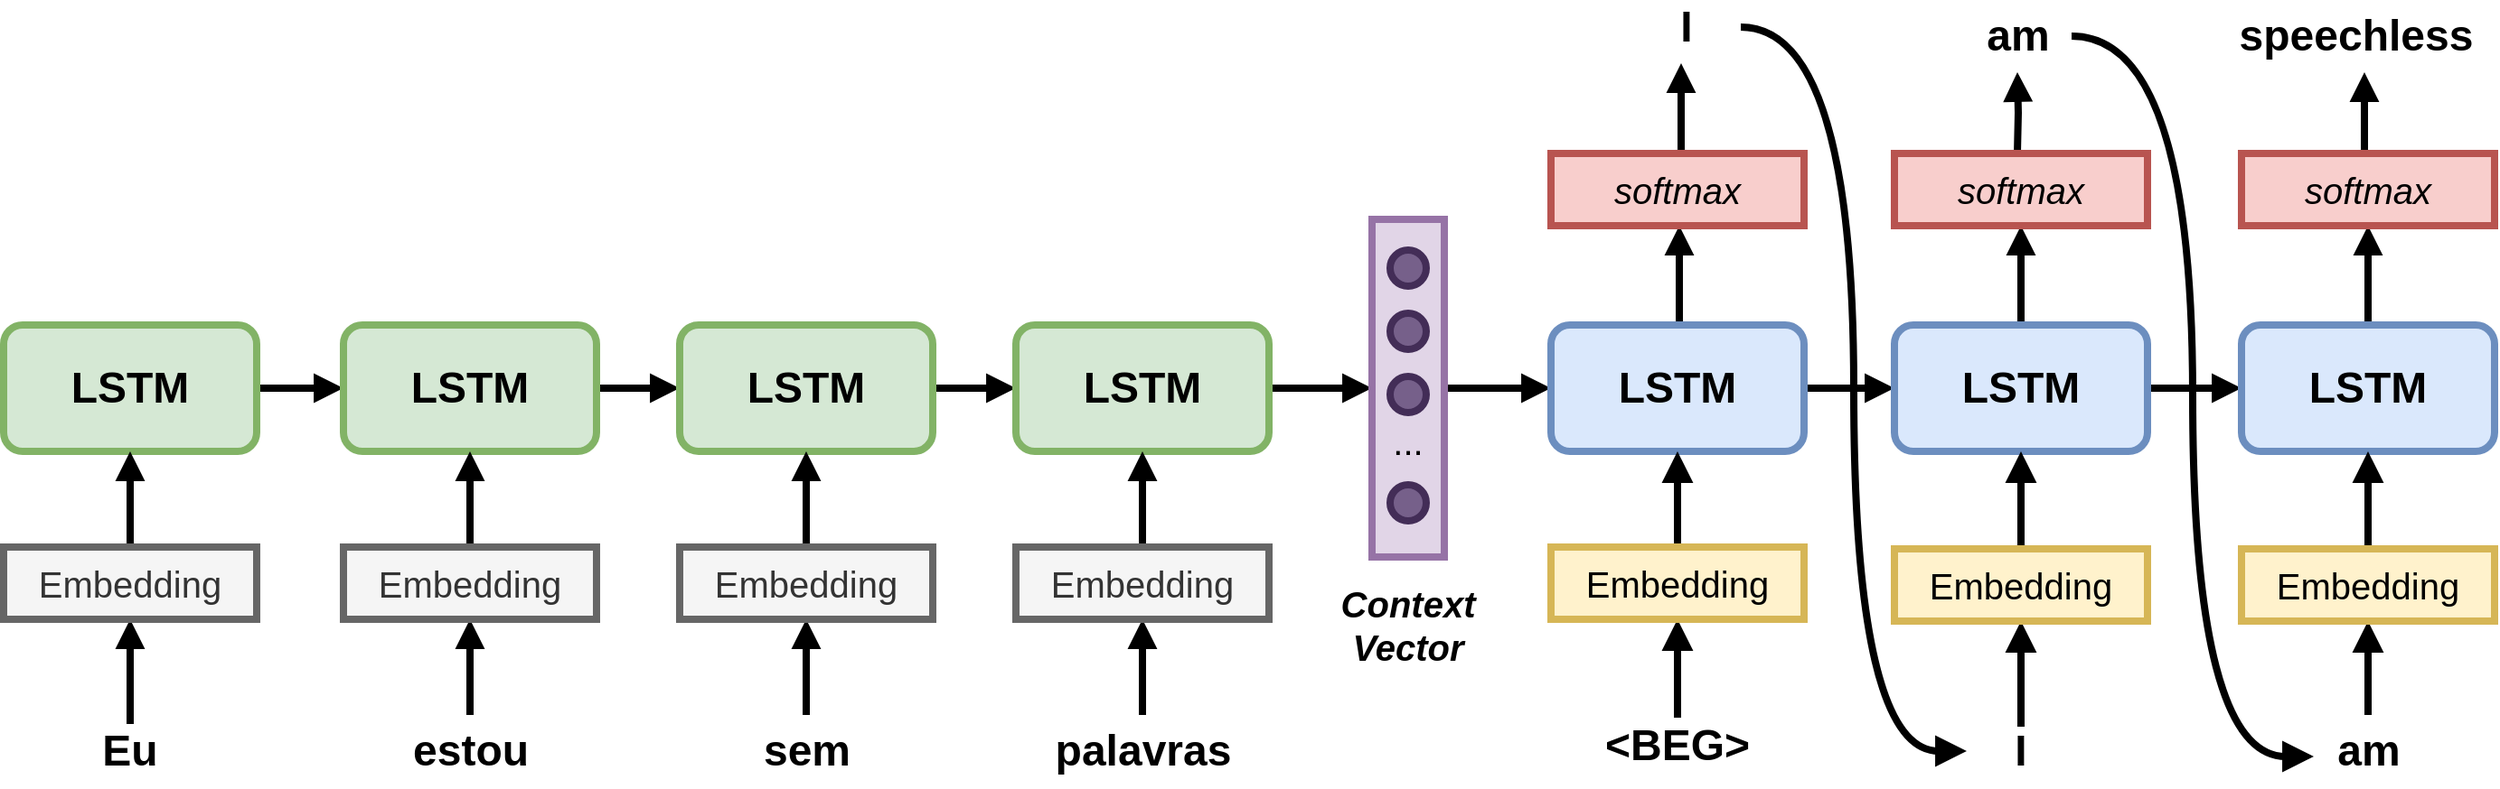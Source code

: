 <mxfile version="20.6.0" type="github">
  <diagram id="XAEiMc0YGGv5q-YpqtA7" name="Page-1">
    <mxGraphModel dx="2200" dy="744" grid="1" gridSize="10" guides="1" tooltips="1" connect="1" arrows="1" fold="1" page="1" pageScale="1" pageWidth="850" pageHeight="1100" math="0" shadow="0">
      <root>
        <mxCell id="0" />
        <mxCell id="1" parent="0" />
        <mxCell id="JI6OyYHyW7x6FhiPOG5J-25" style="edgeStyle=orthogonalEdgeStyle;rounded=0;orthogonalLoop=1;jettySize=auto;html=1;entryX=0.5;entryY=1;entryDx=0;entryDy=0;strokeWidth=4;fontSize=20;endArrow=block;endFill=1;" parent="1" source="JI6OyYHyW7x6FhiPOG5J-1" target="JI6OyYHyW7x6FhiPOG5J-12" edge="1">
          <mxGeometry relative="1" as="geometry" />
        </mxCell>
        <mxCell id="JI6OyYHyW7x6FhiPOG5J-1" value="&lt;b&gt;Eu&lt;/b&gt;" style="text;html=1;strokeColor=none;fillColor=none;align=center;verticalAlign=middle;whiteSpace=wrap;rounded=0;fontSize=24;" parent="1" vertex="1">
          <mxGeometry x="-480" y="446" width="60" height="30" as="geometry" />
        </mxCell>
        <mxCell id="JI6OyYHyW7x6FhiPOG5J-26" style="edgeStyle=orthogonalEdgeStyle;rounded=0;orthogonalLoop=1;jettySize=auto;html=1;entryX=0.5;entryY=1;entryDx=0;entryDy=0;strokeWidth=4;fontSize=20;endArrow=block;endFill=1;" parent="1" source="JI6OyYHyW7x6FhiPOG5J-2" target="JI6OyYHyW7x6FhiPOG5J-18" edge="1">
          <mxGeometry relative="1" as="geometry" />
        </mxCell>
        <mxCell id="JI6OyYHyW7x6FhiPOG5J-2" value="estou" style="text;html=1;align=center;verticalAlign=middle;resizable=0;points=[];autosize=1;strokeColor=none;fillColor=none;fontSize=24;fontStyle=1" parent="1" vertex="1">
          <mxGeometry x="-307" y="441" width="90" height="40" as="geometry" />
        </mxCell>
        <mxCell id="JI6OyYHyW7x6FhiPOG5J-27" style="edgeStyle=orthogonalEdgeStyle;rounded=0;orthogonalLoop=1;jettySize=auto;html=1;entryX=0.5;entryY=1;entryDx=0;entryDy=0;strokeWidth=4;fontSize=20;endArrow=block;endFill=1;" parent="1" source="JI6OyYHyW7x6FhiPOG5J-3" target="JI6OyYHyW7x6FhiPOG5J-21" edge="1">
          <mxGeometry relative="1" as="geometry" />
        </mxCell>
        <mxCell id="JI6OyYHyW7x6FhiPOG5J-3" value="sem" style="text;html=1;align=center;verticalAlign=middle;resizable=0;points=[];autosize=1;strokeColor=none;fillColor=none;fontSize=24;fontStyle=1" parent="1" vertex="1">
          <mxGeometry x="-111" y="441" width="70" height="40" as="geometry" />
        </mxCell>
        <mxCell id="JI6OyYHyW7x6FhiPOG5J-29" style="edgeStyle=orthogonalEdgeStyle;rounded=0;orthogonalLoop=1;jettySize=auto;html=1;strokeWidth=4;fontSize=20;endArrow=block;endFill=1;" parent="1" source="JI6OyYHyW7x6FhiPOG5J-4" target="JI6OyYHyW7x6FhiPOG5J-24" edge="1">
          <mxGeometry relative="1" as="geometry">
            <mxPoint x="110" y="409" as="targetPoint" />
          </mxGeometry>
        </mxCell>
        <mxCell id="JI6OyYHyW7x6FhiPOG5J-4" value="palavras" style="text;html=1;align=center;verticalAlign=middle;resizable=0;points=[];autosize=1;strokeColor=none;fillColor=none;fontSize=24;fontStyle=1" parent="1" vertex="1">
          <mxGeometry x="50" y="441" width="120" height="40" as="geometry" />
        </mxCell>
        <mxCell id="wlpBspeLEyTiO2ciBFhh-16" style="edgeStyle=orthogonalEdgeStyle;rounded=0;orthogonalLoop=1;jettySize=auto;html=1;entryX=0;entryY=0.5;entryDx=0;entryDy=0;strokeWidth=4;endArrow=block;endFill=1;endSize=7;curved=1;" edge="1" parent="1" source="JI6OyYHyW7x6FhiPOG5J-5" target="JI6OyYHyW7x6FhiPOG5J-104">
          <mxGeometry relative="1" as="geometry" />
        </mxCell>
        <mxCell id="JI6OyYHyW7x6FhiPOG5J-5" value="I" style="text;html=1;strokeColor=none;fillColor=none;align=center;verticalAlign=middle;whiteSpace=wrap;rounded=0;fontSize=24;fontStyle=1" parent="1" vertex="1">
          <mxGeometry x="381" y="45" width="60" height="30" as="geometry" />
        </mxCell>
        <mxCell id="wlpBspeLEyTiO2ciBFhh-17" style="edgeStyle=orthogonalEdgeStyle;curved=1;rounded=0;orthogonalLoop=1;jettySize=auto;html=1;entryX=0;entryY=0.575;entryDx=0;entryDy=0;entryPerimeter=0;strokeWidth=4;endArrow=block;endFill=1;endSize=7;" edge="1" parent="1" source="JI6OyYHyW7x6FhiPOG5J-6" target="JI6OyYHyW7x6FhiPOG5J-108">
          <mxGeometry relative="1" as="geometry" />
        </mxCell>
        <mxCell id="JI6OyYHyW7x6FhiPOG5J-6" value="am" style="text;html=1;align=center;verticalAlign=middle;resizable=0;points=[];autosize=1;strokeColor=none;fillColor=none;fontSize=24;fontStyle=1" parent="1" vertex="1">
          <mxGeometry x="564" y="45" width="60" height="40" as="geometry" />
        </mxCell>
        <mxCell id="JI6OyYHyW7x6FhiPOG5J-8" value="speechless" style="text;html=1;align=center;verticalAlign=middle;resizable=0;points=[];autosize=1;strokeColor=none;fillColor=none;fontSize=24;fontStyle=1" parent="1" vertex="1">
          <mxGeometry x="706" y="45" width="150" height="40" as="geometry" />
        </mxCell>
        <mxCell id="JI6OyYHyW7x6FhiPOG5J-87" style="edgeStyle=orthogonalEdgeStyle;rounded=0;orthogonalLoop=1;jettySize=auto;html=1;entryX=0;entryY=0.5;entryDx=0;entryDy=0;strokeWidth=4;fontSize=20;endArrow=block;endFill=1;" parent="1" source="JI6OyYHyW7x6FhiPOG5J-9" target="JI6OyYHyW7x6FhiPOG5J-16" edge="1">
          <mxGeometry relative="1" as="geometry" />
        </mxCell>
        <mxCell id="JI6OyYHyW7x6FhiPOG5J-9" value="&lt;b&gt;LSTM&lt;/b&gt;" style="rounded=1;whiteSpace=wrap;html=1;fontSize=24;strokeWidth=4;fillColor=#d5e8d4;strokeColor=#82b366;" parent="1" vertex="1">
          <mxGeometry x="-520" y="225" width="140" height="70" as="geometry" />
        </mxCell>
        <mxCell id="JI6OyYHyW7x6FhiPOG5J-15" style="edgeStyle=orthogonalEdgeStyle;rounded=0;orthogonalLoop=1;jettySize=auto;html=1;entryX=0.5;entryY=1;entryDx=0;entryDy=0;fontSize=20;strokeWidth=4;endArrow=block;endFill=1;" parent="1" source="JI6OyYHyW7x6FhiPOG5J-12" target="JI6OyYHyW7x6FhiPOG5J-9" edge="1">
          <mxGeometry relative="1" as="geometry" />
        </mxCell>
        <mxCell id="JI6OyYHyW7x6FhiPOG5J-12" value="Embedding" style="rounded=0;whiteSpace=wrap;html=1;strokeWidth=4;fontSize=20;fillColor=#f5f5f5;fontColor=#333333;strokeColor=#666666;" parent="1" vertex="1">
          <mxGeometry x="-520" y="348" width="140" height="40" as="geometry" />
        </mxCell>
        <mxCell id="JI6OyYHyW7x6FhiPOG5J-88" style="edgeStyle=orthogonalEdgeStyle;rounded=0;orthogonalLoop=1;jettySize=auto;html=1;entryX=0;entryY=0.5;entryDx=0;entryDy=0;strokeWidth=4;fontSize=20;endArrow=block;endFill=1;" parent="1" source="JI6OyYHyW7x6FhiPOG5J-16" target="JI6OyYHyW7x6FhiPOG5J-19" edge="1">
          <mxGeometry relative="1" as="geometry" />
        </mxCell>
        <mxCell id="JI6OyYHyW7x6FhiPOG5J-16" value="&lt;b&gt;LSTM&lt;/b&gt;" style="rounded=1;whiteSpace=wrap;html=1;fontSize=24;strokeWidth=4;fillColor=#d5e8d4;strokeColor=#82b366;" parent="1" vertex="1">
          <mxGeometry x="-332" y="225" width="140" height="70" as="geometry" />
        </mxCell>
        <mxCell id="JI6OyYHyW7x6FhiPOG5J-17" style="edgeStyle=orthogonalEdgeStyle;rounded=0;orthogonalLoop=1;jettySize=auto;html=1;entryX=0.5;entryY=1;entryDx=0;entryDy=0;fontSize=20;strokeWidth=4;endArrow=block;endFill=1;" parent="1" source="JI6OyYHyW7x6FhiPOG5J-18" target="JI6OyYHyW7x6FhiPOG5J-16" edge="1">
          <mxGeometry relative="1" as="geometry" />
        </mxCell>
        <mxCell id="JI6OyYHyW7x6FhiPOG5J-18" value="Embedding" style="rounded=0;whiteSpace=wrap;html=1;strokeWidth=4;fontSize=20;fillColor=#f5f5f5;fontColor=#333333;strokeColor=#666666;" parent="1" vertex="1">
          <mxGeometry x="-332" y="348" width="140" height="40" as="geometry" />
        </mxCell>
        <mxCell id="JI6OyYHyW7x6FhiPOG5J-89" value="" style="edgeStyle=orthogonalEdgeStyle;rounded=0;orthogonalLoop=1;jettySize=auto;html=1;strokeWidth=4;fontSize=20;endArrow=block;endFill=1;" parent="1" source="JI6OyYHyW7x6FhiPOG5J-19" target="JI6OyYHyW7x6FhiPOG5J-22" edge="1">
          <mxGeometry relative="1" as="geometry" />
        </mxCell>
        <mxCell id="JI6OyYHyW7x6FhiPOG5J-19" value="&lt;b&gt;LSTM&lt;/b&gt;" style="rounded=1;whiteSpace=wrap;html=1;fontSize=24;strokeWidth=4;fillColor=#d5e8d4;strokeColor=#82b366;" parent="1" vertex="1">
          <mxGeometry x="-146" y="225" width="140" height="70" as="geometry" />
        </mxCell>
        <mxCell id="JI6OyYHyW7x6FhiPOG5J-20" style="edgeStyle=orthogonalEdgeStyle;rounded=0;orthogonalLoop=1;jettySize=auto;html=1;entryX=0.5;entryY=1;entryDx=0;entryDy=0;fontSize=20;strokeWidth=4;endArrow=block;endFill=1;" parent="1" source="JI6OyYHyW7x6FhiPOG5J-21" target="JI6OyYHyW7x6FhiPOG5J-19" edge="1">
          <mxGeometry relative="1" as="geometry" />
        </mxCell>
        <mxCell id="JI6OyYHyW7x6FhiPOG5J-21" value="Embedding" style="rounded=0;whiteSpace=wrap;html=1;strokeWidth=4;fontSize=20;fillColor=#f5f5f5;fontColor=#333333;strokeColor=#666666;" parent="1" vertex="1">
          <mxGeometry x="-146" y="348" width="140" height="40" as="geometry" />
        </mxCell>
        <mxCell id="JI6OyYHyW7x6FhiPOG5J-31" style="edgeStyle=orthogonalEdgeStyle;rounded=0;orthogonalLoop=1;jettySize=auto;html=1;entryX=0;entryY=0.5;entryDx=0;entryDy=0;strokeWidth=4;fontSize=20;endArrow=block;endFill=1;" parent="1" source="JI6OyYHyW7x6FhiPOG5J-22" target="JI6OyYHyW7x6FhiPOG5J-30" edge="1">
          <mxGeometry relative="1" as="geometry" />
        </mxCell>
        <mxCell id="JI6OyYHyW7x6FhiPOG5J-22" value="&lt;b&gt;LSTM&lt;/b&gt;" style="rounded=1;whiteSpace=wrap;html=1;fontSize=24;strokeWidth=4;fillColor=#d5e8d4;strokeColor=#82b366;" parent="1" vertex="1">
          <mxGeometry x="40" y="225" width="140" height="70" as="geometry" />
        </mxCell>
        <mxCell id="JI6OyYHyW7x6FhiPOG5J-23" style="edgeStyle=orthogonalEdgeStyle;rounded=0;orthogonalLoop=1;jettySize=auto;html=1;entryX=0.5;entryY=1;entryDx=0;entryDy=0;fontSize=20;strokeWidth=4;endArrow=block;endFill=1;" parent="1" source="JI6OyYHyW7x6FhiPOG5J-24" target="JI6OyYHyW7x6FhiPOG5J-22" edge="1">
          <mxGeometry relative="1" as="geometry" />
        </mxCell>
        <mxCell id="JI6OyYHyW7x6FhiPOG5J-24" value="Embedding" style="rounded=0;whiteSpace=wrap;html=1;strokeWidth=4;fontSize=20;fillColor=#f5f5f5;fontColor=#333333;strokeColor=#666666;" parent="1" vertex="1">
          <mxGeometry x="40" y="348" width="140" height="40" as="geometry" />
        </mxCell>
        <mxCell id="JI6OyYHyW7x6FhiPOG5J-94" style="edgeStyle=orthogonalEdgeStyle;rounded=0;orthogonalLoop=1;jettySize=auto;html=1;entryX=0;entryY=0.5;entryDx=0;entryDy=0;strokeWidth=4;fontSize=20;endArrow=block;endFill=1;" parent="1" source="JI6OyYHyW7x6FhiPOG5J-30" target="JI6OyYHyW7x6FhiPOG5J-40" edge="1">
          <mxGeometry relative="1" as="geometry" />
        </mxCell>
        <mxCell id="JI6OyYHyW7x6FhiPOG5J-30" value="" style="rounded=0;whiteSpace=wrap;html=1;strokeWidth=4;fontSize=20;fillColor=#e1d5e7;strokeColor=#9673a6;fontStyle=3" parent="1" vertex="1">
          <mxGeometry x="237" y="166.5" width="40" height="187" as="geometry" />
        </mxCell>
        <mxCell id="JI6OyYHyW7x6FhiPOG5J-61" style="edgeStyle=orthogonalEdgeStyle;rounded=0;orthogonalLoop=1;jettySize=auto;html=1;exitX=0.5;exitY=0;exitDx=0;exitDy=0;entryX=0.5;entryY=1;entryDx=0;entryDy=0;strokeWidth=4;fontSize=20;endArrow=block;endFill=1;" parent="1" edge="1">
          <mxGeometry relative="1" as="geometry">
            <mxPoint x="407" y="225" as="sourcePoint" />
            <mxPoint x="407" y="170" as="targetPoint" />
          </mxGeometry>
        </mxCell>
        <mxCell id="JI6OyYHyW7x6FhiPOG5J-90" value="" style="edgeStyle=orthogonalEdgeStyle;rounded=0;orthogonalLoop=1;jettySize=auto;html=1;strokeWidth=4;fontSize=20;endArrow=block;endFill=1;" parent="1" source="JI6OyYHyW7x6FhiPOG5J-40" target="JI6OyYHyW7x6FhiPOG5J-43" edge="1">
          <mxGeometry relative="1" as="geometry" />
        </mxCell>
        <mxCell id="JI6OyYHyW7x6FhiPOG5J-40" value="&lt;b&gt;LSTM&lt;/b&gt;" style="rounded=1;whiteSpace=wrap;html=1;fontSize=24;strokeWidth=4;fillColor=#dae8fc;strokeColor=#6c8ebf;" parent="1" vertex="1">
          <mxGeometry x="336" y="225" width="140" height="70" as="geometry" />
        </mxCell>
        <mxCell id="JI6OyYHyW7x6FhiPOG5J-62" style="edgeStyle=orthogonalEdgeStyle;rounded=0;orthogonalLoop=1;jettySize=auto;html=1;exitX=0.5;exitY=0;exitDx=0;exitDy=0;entryX=0.5;entryY=1;entryDx=0;entryDy=0;strokeWidth=4;fontSize=20;endArrow=block;endFill=1;" parent="1" source="JI6OyYHyW7x6FhiPOG5J-43" target="JI6OyYHyW7x6FhiPOG5J-54" edge="1">
          <mxGeometry relative="1" as="geometry" />
        </mxCell>
        <mxCell id="JI6OyYHyW7x6FhiPOG5J-91" value="" style="edgeStyle=orthogonalEdgeStyle;rounded=0;orthogonalLoop=1;jettySize=auto;html=1;strokeWidth=4;fontSize=20;endArrow=block;endFill=1;" parent="1" source="JI6OyYHyW7x6FhiPOG5J-43" target="JI6OyYHyW7x6FhiPOG5J-46" edge="1">
          <mxGeometry relative="1" as="geometry" />
        </mxCell>
        <mxCell id="JI6OyYHyW7x6FhiPOG5J-43" value="&lt;b&gt;LSTM&lt;/b&gt;" style="rounded=1;whiteSpace=wrap;html=1;fontSize=24;strokeWidth=4;fillColor=#dae8fc;strokeColor=#6c8ebf;" parent="1" vertex="1">
          <mxGeometry x="526" y="225" width="140" height="70" as="geometry" />
        </mxCell>
        <mxCell id="JI6OyYHyW7x6FhiPOG5J-63" style="edgeStyle=orthogonalEdgeStyle;rounded=0;orthogonalLoop=1;jettySize=auto;html=1;entryX=0.5;entryY=1;entryDx=0;entryDy=0;strokeWidth=4;fontSize=20;endArrow=block;endFill=1;" parent="1" source="JI6OyYHyW7x6FhiPOG5J-46" target="JI6OyYHyW7x6FhiPOG5J-55" edge="1">
          <mxGeometry relative="1" as="geometry" />
        </mxCell>
        <mxCell id="JI6OyYHyW7x6FhiPOG5J-46" value="&lt;b&gt;LSTM&lt;/b&gt;" style="rounded=1;whiteSpace=wrap;html=1;fontSize=24;strokeWidth=4;fillColor=#dae8fc;strokeColor=#6c8ebf;" parent="1" vertex="1">
          <mxGeometry x="718" y="225" width="140" height="70" as="geometry" />
        </mxCell>
        <mxCell id="JI6OyYHyW7x6FhiPOG5J-65" style="edgeStyle=orthogonalEdgeStyle;rounded=0;orthogonalLoop=1;jettySize=auto;html=1;strokeWidth=4;fontSize=20;endArrow=block;endFill=1;" parent="1" edge="1">
          <mxGeometry relative="1" as="geometry">
            <mxPoint x="408" y="130" as="sourcePoint" />
            <mxPoint x="408" y="80" as="targetPoint" />
          </mxGeometry>
        </mxCell>
        <mxCell id="JI6OyYHyW7x6FhiPOG5J-53" value="&lt;i&gt;softmax&lt;/i&gt;" style="rounded=0;whiteSpace=wrap;html=1;strokeWidth=4;fontSize=20;fillColor=#f8cecc;strokeColor=#b85450;" parent="1" vertex="1">
          <mxGeometry x="336" y="130" width="140" height="40" as="geometry" />
        </mxCell>
        <mxCell id="JI6OyYHyW7x6FhiPOG5J-66" style="edgeStyle=orthogonalEdgeStyle;rounded=0;orthogonalLoop=1;jettySize=auto;html=1;strokeWidth=4;fontSize=20;endArrow=block;endFill=1;" parent="1" target="JI6OyYHyW7x6FhiPOG5J-6" edge="1">
          <mxGeometry relative="1" as="geometry">
            <mxPoint x="594" y="130" as="sourcePoint" />
          </mxGeometry>
        </mxCell>
        <mxCell id="JI6OyYHyW7x6FhiPOG5J-54" value="&lt;i&gt;softmax&lt;/i&gt;" style="rounded=0;whiteSpace=wrap;html=1;strokeWidth=4;fontSize=20;fillColor=#f8cecc;strokeColor=#b85450;" parent="1" vertex="1">
          <mxGeometry x="526" y="130" width="140" height="40" as="geometry" />
        </mxCell>
        <mxCell id="JI6OyYHyW7x6FhiPOG5J-69" style="edgeStyle=orthogonalEdgeStyle;rounded=0;orthogonalLoop=1;jettySize=auto;html=1;strokeWidth=4;fontSize=20;endArrow=block;endFill=1;" parent="1" edge="1">
          <mxGeometry relative="1" as="geometry">
            <mxPoint x="786" y="130" as="sourcePoint" />
            <mxPoint x="786" y="85" as="targetPoint" />
          </mxGeometry>
        </mxCell>
        <mxCell id="JI6OyYHyW7x6FhiPOG5J-55" value="&lt;i&gt;softmax&lt;/i&gt;" style="rounded=0;whiteSpace=wrap;html=1;strokeWidth=4;fontSize=20;fillColor=#f8cecc;strokeColor=#b85450;" parent="1" vertex="1">
          <mxGeometry x="718" y="130" width="140" height="40" as="geometry" />
        </mxCell>
        <mxCell id="JI6OyYHyW7x6FhiPOG5J-70" value="&lt;b&gt;&lt;i&gt;Context&lt;br&gt;Vector&lt;/i&gt;&lt;/b&gt;" style="text;html=1;strokeColor=none;fillColor=none;align=center;verticalAlign=middle;whiteSpace=wrap;rounded=0;strokeWidth=4;fontSize=20;" parent="1" vertex="1">
          <mxGeometry x="227" y="370" width="60" height="42" as="geometry" />
        </mxCell>
        <mxCell id="JI6OyYHyW7x6FhiPOG5J-71" value="" style="ellipse;whiteSpace=wrap;html=1;aspect=fixed;strokeWidth=4;fontSize=20;fillColor=#76608a;fontColor=#ffffff;strokeColor=#432D57;" parent="1" vertex="1">
          <mxGeometry x="247" y="183.5" width="20" height="20" as="geometry" />
        </mxCell>
        <mxCell id="JI6OyYHyW7x6FhiPOG5J-72" value="" style="ellipse;whiteSpace=wrap;html=1;aspect=fixed;strokeWidth=4;fontSize=20;fillColor=#76608a;fontColor=#ffffff;strokeColor=#432D57;" parent="1" vertex="1">
          <mxGeometry x="247" y="218.5" width="20" height="20" as="geometry" />
        </mxCell>
        <mxCell id="JI6OyYHyW7x6FhiPOG5J-73" value="" style="ellipse;whiteSpace=wrap;html=1;aspect=fixed;strokeWidth=4;fontSize=20;fillColor=#76608a;fontColor=#ffffff;strokeColor=#432D57;" parent="1" vertex="1">
          <mxGeometry x="247" y="253.5" width="20" height="20" as="geometry" />
        </mxCell>
        <mxCell id="JI6OyYHyW7x6FhiPOG5J-74" value="" style="ellipse;whiteSpace=wrap;html=1;aspect=fixed;strokeWidth=4;fontSize=20;fillColor=#76608a;fontColor=#ffffff;strokeColor=#432D57;" parent="1" vertex="1">
          <mxGeometry x="247" y="313.5" width="20" height="20" as="geometry" />
        </mxCell>
        <mxCell id="JI6OyYHyW7x6FhiPOG5J-86" value="..." style="text;html=1;strokeColor=none;fillColor=none;align=center;verticalAlign=middle;whiteSpace=wrap;rounded=0;strokeWidth=4;fontSize=20;" parent="1" vertex="1">
          <mxGeometry x="227" y="273.5" width="60" height="30" as="geometry" />
        </mxCell>
        <mxCell id="wlpBspeLEyTiO2ciBFhh-6" style="edgeStyle=orthogonalEdgeStyle;rounded=0;orthogonalLoop=1;jettySize=auto;html=1;entryX=0.5;entryY=1;entryDx=0;entryDy=0;strokeWidth=4;endSize=7;endArrow=block;endFill=1;" edge="1" parent="1" source="JI6OyYHyW7x6FhiPOG5J-95" target="wlpBspeLEyTiO2ciBFhh-1">
          <mxGeometry relative="1" as="geometry" />
        </mxCell>
        <mxCell id="JI6OyYHyW7x6FhiPOG5J-95" value="&lt;b&gt;&lt;font style=&quot;font-size: 24px;&quot;&gt;&amp;lt;BEG&amp;gt;&lt;/font&gt;&lt;/b&gt;" style="text;html=1;strokeColor=none;fillColor=none;align=center;verticalAlign=middle;whiteSpace=wrap;rounded=0;strokeWidth=4;fontSize=20;" parent="1" vertex="1">
          <mxGeometry x="376" y="442.5" width="60" height="30" as="geometry" />
        </mxCell>
        <mxCell id="wlpBspeLEyTiO2ciBFhh-7" style="edgeStyle=orthogonalEdgeStyle;rounded=0;orthogonalLoop=1;jettySize=auto;html=1;entryX=0.5;entryY=1;entryDx=0;entryDy=0;strokeWidth=4;endSize=7;endArrow=block;endFill=1;" edge="1" parent="1" source="JI6OyYHyW7x6FhiPOG5J-104" target="wlpBspeLEyTiO2ciBFhh-2">
          <mxGeometry relative="1" as="geometry" />
        </mxCell>
        <mxCell id="JI6OyYHyW7x6FhiPOG5J-104" value="I" style="text;html=1;strokeColor=none;fillColor=none;align=center;verticalAlign=middle;whiteSpace=wrap;rounded=0;fontSize=24;fontStyle=1" parent="1" vertex="1">
          <mxGeometry x="566" y="447.5" width="60" height="27" as="geometry" />
        </mxCell>
        <mxCell id="wlpBspeLEyTiO2ciBFhh-8" style="edgeStyle=orthogonalEdgeStyle;rounded=0;orthogonalLoop=1;jettySize=auto;html=1;strokeWidth=4;endSize=7;endArrow=block;endFill=1;" edge="1" parent="1" source="JI6OyYHyW7x6FhiPOG5J-108" target="wlpBspeLEyTiO2ciBFhh-3">
          <mxGeometry relative="1" as="geometry" />
        </mxCell>
        <mxCell id="JI6OyYHyW7x6FhiPOG5J-108" value="am" style="text;html=1;align=center;verticalAlign=middle;resizable=0;points=[];autosize=1;strokeColor=none;fillColor=none;fontSize=24;fontStyle=1" parent="1" vertex="1">
          <mxGeometry x="758" y="441" width="60" height="40" as="geometry" />
        </mxCell>
        <mxCell id="wlpBspeLEyTiO2ciBFhh-9" style="edgeStyle=orthogonalEdgeStyle;rounded=0;orthogonalLoop=1;jettySize=auto;html=1;entryX=0.5;entryY=1;entryDx=0;entryDy=0;strokeWidth=4;endArrow=block;endFill=1;endSize=7;" edge="1" parent="1" source="wlpBspeLEyTiO2ciBFhh-1" target="JI6OyYHyW7x6FhiPOG5J-40">
          <mxGeometry relative="1" as="geometry" />
        </mxCell>
        <mxCell id="wlpBspeLEyTiO2ciBFhh-1" value="Embedding" style="rounded=0;whiteSpace=wrap;html=1;strokeWidth=4;fontSize=20;fillColor=#fff2cc;strokeColor=#d6b656;" vertex="1" parent="1">
          <mxGeometry x="336" y="348" width="140" height="40" as="geometry" />
        </mxCell>
        <mxCell id="wlpBspeLEyTiO2ciBFhh-10" style="edgeStyle=orthogonalEdgeStyle;rounded=0;orthogonalLoop=1;jettySize=auto;html=1;entryX=0.5;entryY=1;entryDx=0;entryDy=0;strokeWidth=4;endArrow=block;endFill=1;endSize=7;" edge="1" parent="1" source="wlpBspeLEyTiO2ciBFhh-2" target="JI6OyYHyW7x6FhiPOG5J-43">
          <mxGeometry relative="1" as="geometry" />
        </mxCell>
        <mxCell id="wlpBspeLEyTiO2ciBFhh-2" value="Embedding" style="rounded=0;whiteSpace=wrap;html=1;strokeWidth=4;fontSize=20;fillColor=#fff2cc;strokeColor=#d6b656;" vertex="1" parent="1">
          <mxGeometry x="526" y="349" width="140" height="40" as="geometry" />
        </mxCell>
        <mxCell id="wlpBspeLEyTiO2ciBFhh-12" style="edgeStyle=orthogonalEdgeStyle;rounded=0;orthogonalLoop=1;jettySize=auto;html=1;strokeWidth=4;endArrow=block;endFill=1;endSize=7;entryX=0.5;entryY=1;entryDx=0;entryDy=0;" edge="1" parent="1" source="wlpBspeLEyTiO2ciBFhh-3" target="JI6OyYHyW7x6FhiPOG5J-46">
          <mxGeometry relative="1" as="geometry">
            <mxPoint x="788" y="320" as="targetPoint" />
          </mxGeometry>
        </mxCell>
        <mxCell id="wlpBspeLEyTiO2ciBFhh-3" value="Embedding" style="rounded=0;whiteSpace=wrap;html=1;strokeWidth=4;fontSize=20;fillColor=#fff2cc;strokeColor=#d6b656;" vertex="1" parent="1">
          <mxGeometry x="718" y="349" width="140" height="40" as="geometry" />
        </mxCell>
      </root>
    </mxGraphModel>
  </diagram>
</mxfile>

